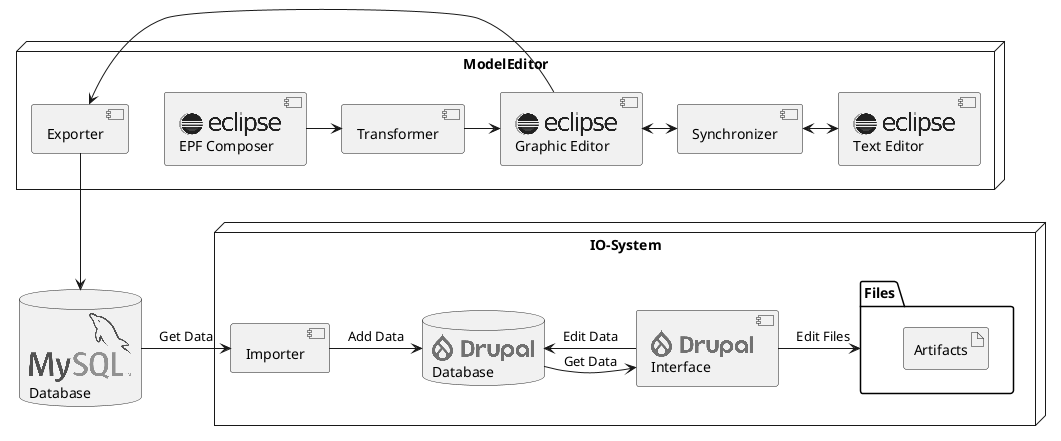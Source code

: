 @startuml Arkitektura
!include <logos/mysql>
!include <logos/drupal>
!include <logos/eclipse>

node ModelEditor {
    component "<$eclipse>\nEPF Composer" as EPFComposer
    component Transformer
    together {
        component "<$eclipse>\nGraphic Editor" as GraphicEditor
        component Synchronizer
        component "<$eclipse>\nText Editor" as TextEditor
    }
    component Exporter
}

database "<$mysql>\nDatabase" as Database

EPFComposer -> Transformer
Transformer -> GraphicEditor
GraphicEditor <-> Synchronizer
Synchronizer <-> TextEditor
GraphicEditor -> Exporter
Exporter -down-> Database

node IO-System {
    component Importer
    database "<$drupal>\nDatabase" as DrupalDatabase
    component "<$drupal>\nInterface" as Interface
    folder Files {
        artifact Artifacts
    }
}

Database -> Importer : Get Data
Importer -> DrupalDatabase : Add Data

DrupalDatabase -> Interface : Get Data
Interface -left-> DrupalDatabase : Edit Data

'Files -> Interface : Get Files'
Interface -> Files : Edit Files
@enduml